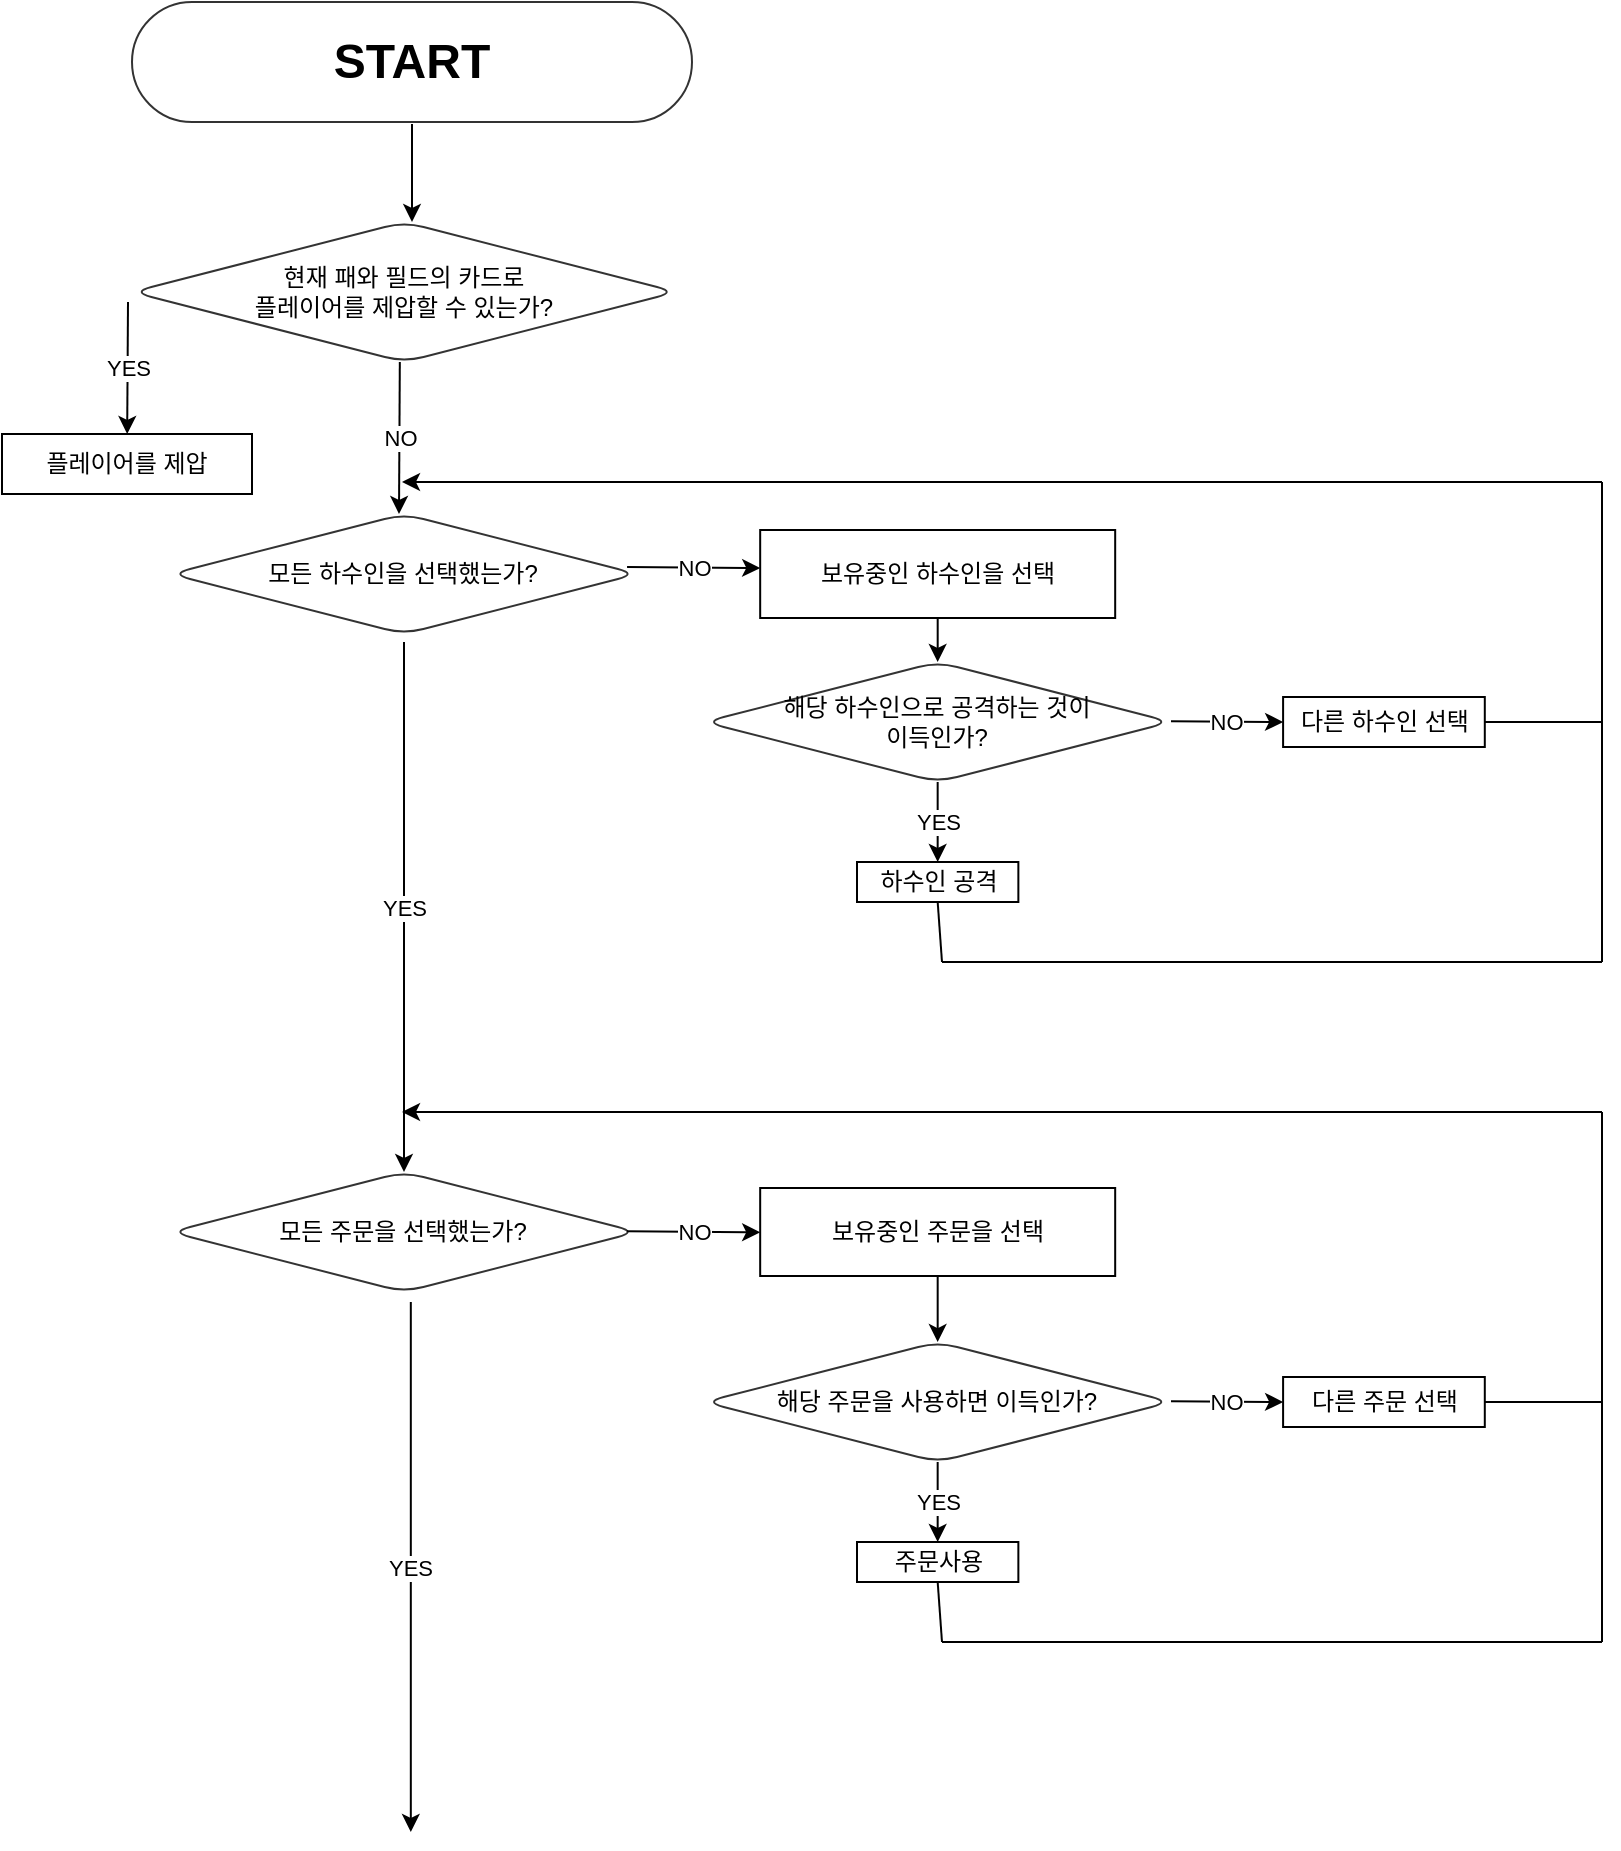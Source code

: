 <mxfile version="14.4.9" type="github"><diagram id="4cKAdu8nWia-SeCUqdoe" name="Page-1"><mxGraphModel dx="2844" dy="1524" grid="1" gridSize="10" guides="1" tooltips="1" connect="1" arrows="1" fold="1" page="1" pageScale="1" pageWidth="827" pageHeight="1169" math="0" shadow="0"><root><mxCell id="0"/><mxCell id="1" parent="0"/><mxCell id="g4oUFbZknNhTbgNnMIni-2" value="&lt;h1&gt;START&lt;/h1&gt;" style="rounded=1;whiteSpace=wrap;html=1;opacity=80;glass=0;perimeterSpacing=7;arcSize=50;" vertex="1" parent="1"><mxGeometry x="75" y="30" width="280" height="60" as="geometry"/></mxCell><mxCell id="g4oUFbZknNhTbgNnMIni-3" value="현재 패와 필드의 카드로 &lt;br&gt;플레이어를 제압할 수 있는가?" style="rhombus;whiteSpace=wrap;html=1;rounded=1;glass=0;opacity=80;spacing=0;" vertex="1" parent="1"><mxGeometry x="75" y="140" width="272.22" height="70" as="geometry"/></mxCell><mxCell id="g4oUFbZknNhTbgNnMIni-4" value="YES" style="endArrow=classic;html=1;" edge="1" parent="1" target="g4oUFbZknNhTbgNnMIni-6"><mxGeometry width="50" height="50" relative="1" as="geometry"><mxPoint x="73" y="180" as="sourcePoint"/><mxPoint x="75" y="246" as="targetPoint"/></mxGeometry></mxCell><mxCell id="g4oUFbZknNhTbgNnMIni-5" value="" style="endArrow=classic;html=1;" edge="1" parent="1"><mxGeometry width="50" height="50" relative="1" as="geometry"><mxPoint x="215" y="91" as="sourcePoint"/><mxPoint x="215" y="140" as="targetPoint"/></mxGeometry></mxCell><mxCell id="g4oUFbZknNhTbgNnMIni-6" value="플레이어를 제압" style="rounded=0;whiteSpace=wrap;html=1;" vertex="1" parent="1"><mxGeometry x="10" y="246" width="125" height="30" as="geometry"/></mxCell><mxCell id="g4oUFbZknNhTbgNnMIni-7" value="NO" style="endArrow=classic;html=1;" edge="1" parent="1"><mxGeometry width="50" height="50" relative="1" as="geometry"><mxPoint x="208.91" y="210" as="sourcePoint"/><mxPoint x="208.5" y="286" as="targetPoint"/></mxGeometry></mxCell><mxCell id="g4oUFbZknNhTbgNnMIni-9" value="해당 하수인으로 공격하는 것이 &lt;br&gt;이득인가?" style="rhombus;whiteSpace=wrap;html=1;rounded=1;glass=0;opacity=80;spacing=0;" vertex="1" parent="1"><mxGeometry x="361.17" y="360" width="233.33" height="60" as="geometry"/></mxCell><mxCell id="g4oUFbZknNhTbgNnMIni-10" value="YES" style="endArrow=classic;html=1;entryX=0.5;entryY=0;entryDx=0;entryDy=0;exitX=0.5;exitY=1;exitDx=0;exitDy=0;" edge="1" parent="1" target="g4oUFbZknNhTbgNnMIni-11" source="g4oUFbZknNhTbgNnMIni-9"><mxGeometry width="50" height="50" relative="1" as="geometry"><mxPoint x="66" y="508" as="sourcePoint"/><mxPoint x="66.625" y="618" as="targetPoint"/></mxGeometry></mxCell><mxCell id="g4oUFbZknNhTbgNnMIni-11" value="하수인 공격" style="rounded=0;whiteSpace=wrap;html=1;" vertex="1" parent="1"><mxGeometry x="437.5" y="460" width="80.68" height="20" as="geometry"/></mxCell><mxCell id="g4oUFbZknNhTbgNnMIni-12" value="보유중인 하수인을 선택" style="rounded=0;whiteSpace=wrap;html=1;" vertex="1" parent="1"><mxGeometry x="389.09" y="294" width="177.5" height="44" as="geometry"/></mxCell><mxCell id="g4oUFbZknNhTbgNnMIni-14" value="모든 하수인을 선택했는가?" style="rhombus;whiteSpace=wrap;html=1;rounded=1;glass=0;opacity=80;spacing=0;" vertex="1" parent="1"><mxGeometry x="94.34" y="286" width="233.32" height="60" as="geometry"/></mxCell><mxCell id="g4oUFbZknNhTbgNnMIni-21" value="" style="endArrow=classic;html=1;entryX=0.5;entryY=0;entryDx=0;entryDy=0;exitX=0.5;exitY=1;exitDx=0;exitDy=0;" edge="1" parent="1" source="g4oUFbZknNhTbgNnMIni-12" target="g4oUFbZknNhTbgNnMIni-9"><mxGeometry width="50" height="50" relative="1" as="geometry"><mxPoint x="8.5" y="566" as="sourcePoint"/><mxPoint x="58.5" y="516" as="targetPoint"/></mxGeometry></mxCell><mxCell id="g4oUFbZknNhTbgNnMIni-22" value="NO" style="endArrow=classic;html=1;exitX=0.978;exitY=0.442;exitDx=0;exitDy=0;exitPerimeter=0;" edge="1" parent="1" source="g4oUFbZknNhTbgNnMIni-14"><mxGeometry width="50" height="50" relative="1" as="geometry"><mxPoint x="210.5" y="346" as="sourcePoint"/><mxPoint x="389.09" y="313" as="targetPoint"/></mxGeometry></mxCell><mxCell id="g4oUFbZknNhTbgNnMIni-25" value="다른 하수인 선택" style="rounded=0;whiteSpace=wrap;html=1;" vertex="1" parent="1"><mxGeometry x="650.55" y="377.5" width="100.85" height="25" as="geometry"/></mxCell><mxCell id="g4oUFbZknNhTbgNnMIni-36" value="NO" style="endArrow=classic;html=1;exitX=0.978;exitY=0.442;exitDx=0;exitDy=0;exitPerimeter=0;" edge="1" parent="1"><mxGeometry width="50" height="50" relative="1" as="geometry"><mxPoint x="594.497" y="389.58" as="sourcePoint"/><mxPoint x="650.55" y="390" as="targetPoint"/></mxGeometry></mxCell><mxCell id="g4oUFbZknNhTbgNnMIni-37" value="" style="endArrow=none;html=1;exitX=0.5;exitY=1;exitDx=0;exitDy=0;" edge="1" parent="1" source="g4oUFbZknNhTbgNnMIni-11"><mxGeometry width="50" height="50" relative="1" as="geometry"><mxPoint x="550" y="420" as="sourcePoint"/><mxPoint x="480" y="510" as="targetPoint"/></mxGeometry></mxCell><mxCell id="g4oUFbZknNhTbgNnMIni-38" value="" style="endArrow=none;html=1;" edge="1" parent="1"><mxGeometry width="50" height="50" relative="1" as="geometry"><mxPoint x="480" y="510" as="sourcePoint"/><mxPoint x="810" y="510" as="targetPoint"/></mxGeometry></mxCell><mxCell id="g4oUFbZknNhTbgNnMIni-39" value="" style="endArrow=none;html=1;" edge="1" parent="1"><mxGeometry width="50" height="50" relative="1" as="geometry"><mxPoint x="810" y="270" as="sourcePoint"/><mxPoint x="810" y="510" as="targetPoint"/></mxGeometry></mxCell><mxCell id="g4oUFbZknNhTbgNnMIni-42" value="" style="endArrow=classic;html=1;" edge="1" parent="1"><mxGeometry width="50" height="50" relative="1" as="geometry"><mxPoint x="810" y="270" as="sourcePoint"/><mxPoint x="210" y="270" as="targetPoint"/></mxGeometry></mxCell><mxCell id="g4oUFbZknNhTbgNnMIni-43" value="" style="endArrow=none;html=1;exitX=1;exitY=0.5;exitDx=0;exitDy=0;" edge="1" parent="1" source="g4oUFbZknNhTbgNnMIni-25"><mxGeometry width="50" height="50" relative="1" as="geometry"><mxPoint x="750" y="440" as="sourcePoint"/><mxPoint x="810" y="390" as="targetPoint"/></mxGeometry></mxCell><mxCell id="g4oUFbZknNhTbgNnMIni-45" value="YES" style="endArrow=classic;html=1;entryX=0.5;entryY=0;entryDx=0;entryDy=0;" edge="1" parent="1" target="g4oUFbZknNhTbgNnMIni-46"><mxGeometry width="50" height="50" relative="1" as="geometry"><mxPoint x="211" y="350" as="sourcePoint"/><mxPoint x="210.59" y="420" as="targetPoint"/></mxGeometry></mxCell><mxCell id="g4oUFbZknNhTbgNnMIni-46" value="모든 주문을 선택했는가?" style="rhombus;whiteSpace=wrap;html=1;rounded=1;glass=0;opacity=80;spacing=0;" vertex="1" parent="1"><mxGeometry x="94.34" y="615" width="233.32" height="60" as="geometry"/></mxCell><mxCell id="g4oUFbZknNhTbgNnMIni-48" value="보유중인 주문을 선택" style="rounded=0;whiteSpace=wrap;html=1;" vertex="1" parent="1"><mxGeometry x="389.09" y="623" width="177.5" height="44" as="geometry"/></mxCell><mxCell id="g4oUFbZknNhTbgNnMIni-49" value="NO" style="endArrow=classic;html=1;exitX=0.978;exitY=0.442;exitDx=0;exitDy=0;exitPerimeter=0;" edge="1" parent="1"><mxGeometry width="50" height="50" relative="1" as="geometry"><mxPoint x="322.527" y="644.66" as="sourcePoint"/><mxPoint x="389.09" y="645.14" as="targetPoint"/></mxGeometry></mxCell><mxCell id="g4oUFbZknNhTbgNnMIni-50" value="해당 주문을 사용하면 이득인가?" style="rhombus;whiteSpace=wrap;html=1;rounded=1;glass=0;opacity=80;spacing=0;" vertex="1" parent="1"><mxGeometry x="361.17" y="700" width="233.33" height="60" as="geometry"/></mxCell><mxCell id="g4oUFbZknNhTbgNnMIni-51" value="YES" style="endArrow=classic;html=1;entryX=0.5;entryY=0;entryDx=0;entryDy=0;exitX=0.5;exitY=1;exitDx=0;exitDy=0;" edge="1" parent="1" source="g4oUFbZknNhTbgNnMIni-50" target="g4oUFbZknNhTbgNnMIni-52"><mxGeometry width="50" height="50" relative="1" as="geometry"><mxPoint x="66" y="848" as="sourcePoint"/><mxPoint x="66.625" y="958" as="targetPoint"/></mxGeometry></mxCell><mxCell id="g4oUFbZknNhTbgNnMIni-52" value="주문사용" style="rounded=0;whiteSpace=wrap;html=1;" vertex="1" parent="1"><mxGeometry x="437.5" y="800" width="80.68" height="20" as="geometry"/></mxCell><mxCell id="g4oUFbZknNhTbgNnMIni-53" value="다른 주문 선택" style="rounded=0;whiteSpace=wrap;html=1;" vertex="1" parent="1"><mxGeometry x="650.55" y="717.5" width="100.85" height="25" as="geometry"/></mxCell><mxCell id="g4oUFbZknNhTbgNnMIni-54" value="NO" style="endArrow=classic;html=1;exitX=0.978;exitY=0.442;exitDx=0;exitDy=0;exitPerimeter=0;" edge="1" parent="1"><mxGeometry width="50" height="50" relative="1" as="geometry"><mxPoint x="594.497" y="729.58" as="sourcePoint"/><mxPoint x="650.55" y="730.0" as="targetPoint"/></mxGeometry></mxCell><mxCell id="g4oUFbZknNhTbgNnMIni-55" value="" style="endArrow=none;html=1;exitX=0.5;exitY=1;exitDx=0;exitDy=0;" edge="1" parent="1" source="g4oUFbZknNhTbgNnMIni-52"><mxGeometry width="50" height="50" relative="1" as="geometry"><mxPoint x="550" y="760" as="sourcePoint"/><mxPoint x="480" y="850" as="targetPoint"/></mxGeometry></mxCell><mxCell id="g4oUFbZknNhTbgNnMIni-56" value="" style="endArrow=none;html=1;" edge="1" parent="1"><mxGeometry width="50" height="50" relative="1" as="geometry"><mxPoint x="480" y="850" as="sourcePoint"/><mxPoint x="810" y="850" as="targetPoint"/></mxGeometry></mxCell><mxCell id="g4oUFbZknNhTbgNnMIni-57" value="" style="endArrow=none;html=1;" edge="1" parent="1"><mxGeometry width="50" height="50" relative="1" as="geometry"><mxPoint x="810" y="585" as="sourcePoint"/><mxPoint x="810" y="850" as="targetPoint"/></mxGeometry></mxCell><mxCell id="g4oUFbZknNhTbgNnMIni-58" value="" style="endArrow=classic;html=1;" edge="1" parent="1"><mxGeometry width="50" height="50" relative="1" as="geometry"><mxPoint x="810" y="585" as="sourcePoint"/><mxPoint x="210" y="585" as="targetPoint"/></mxGeometry></mxCell><mxCell id="g4oUFbZknNhTbgNnMIni-59" value="" style="endArrow=none;html=1;exitX=1;exitY=0.5;exitDx=0;exitDy=0;" edge="1" parent="1" source="g4oUFbZknNhTbgNnMIni-53"><mxGeometry width="50" height="50" relative="1" as="geometry"><mxPoint x="750" y="780" as="sourcePoint"/><mxPoint x="810" y="730.0" as="targetPoint"/></mxGeometry></mxCell><mxCell id="g4oUFbZknNhTbgNnMIni-62" value="" style="endArrow=classic;html=1;exitX=0.5;exitY=1;exitDx=0;exitDy=0;" edge="1" parent="1" source="g4oUFbZknNhTbgNnMIni-48" target="g4oUFbZknNhTbgNnMIni-50"><mxGeometry width="50" height="50" relative="1" as="geometry"><mxPoint x="440" y="590" as="sourcePoint"/><mxPoint x="490" y="540" as="targetPoint"/></mxGeometry></mxCell><mxCell id="g4oUFbZknNhTbgNnMIni-63" value="YES" style="endArrow=classic;html=1;entryX=0.5;entryY=0;entryDx=0;entryDy=0;" edge="1" parent="1"><mxGeometry width="50" height="50" relative="1" as="geometry"><mxPoint x="214.41" y="680" as="sourcePoint"/><mxPoint x="214.41" y="945" as="targetPoint"/></mxGeometry></mxCell></root></mxGraphModel></diagram></mxfile>